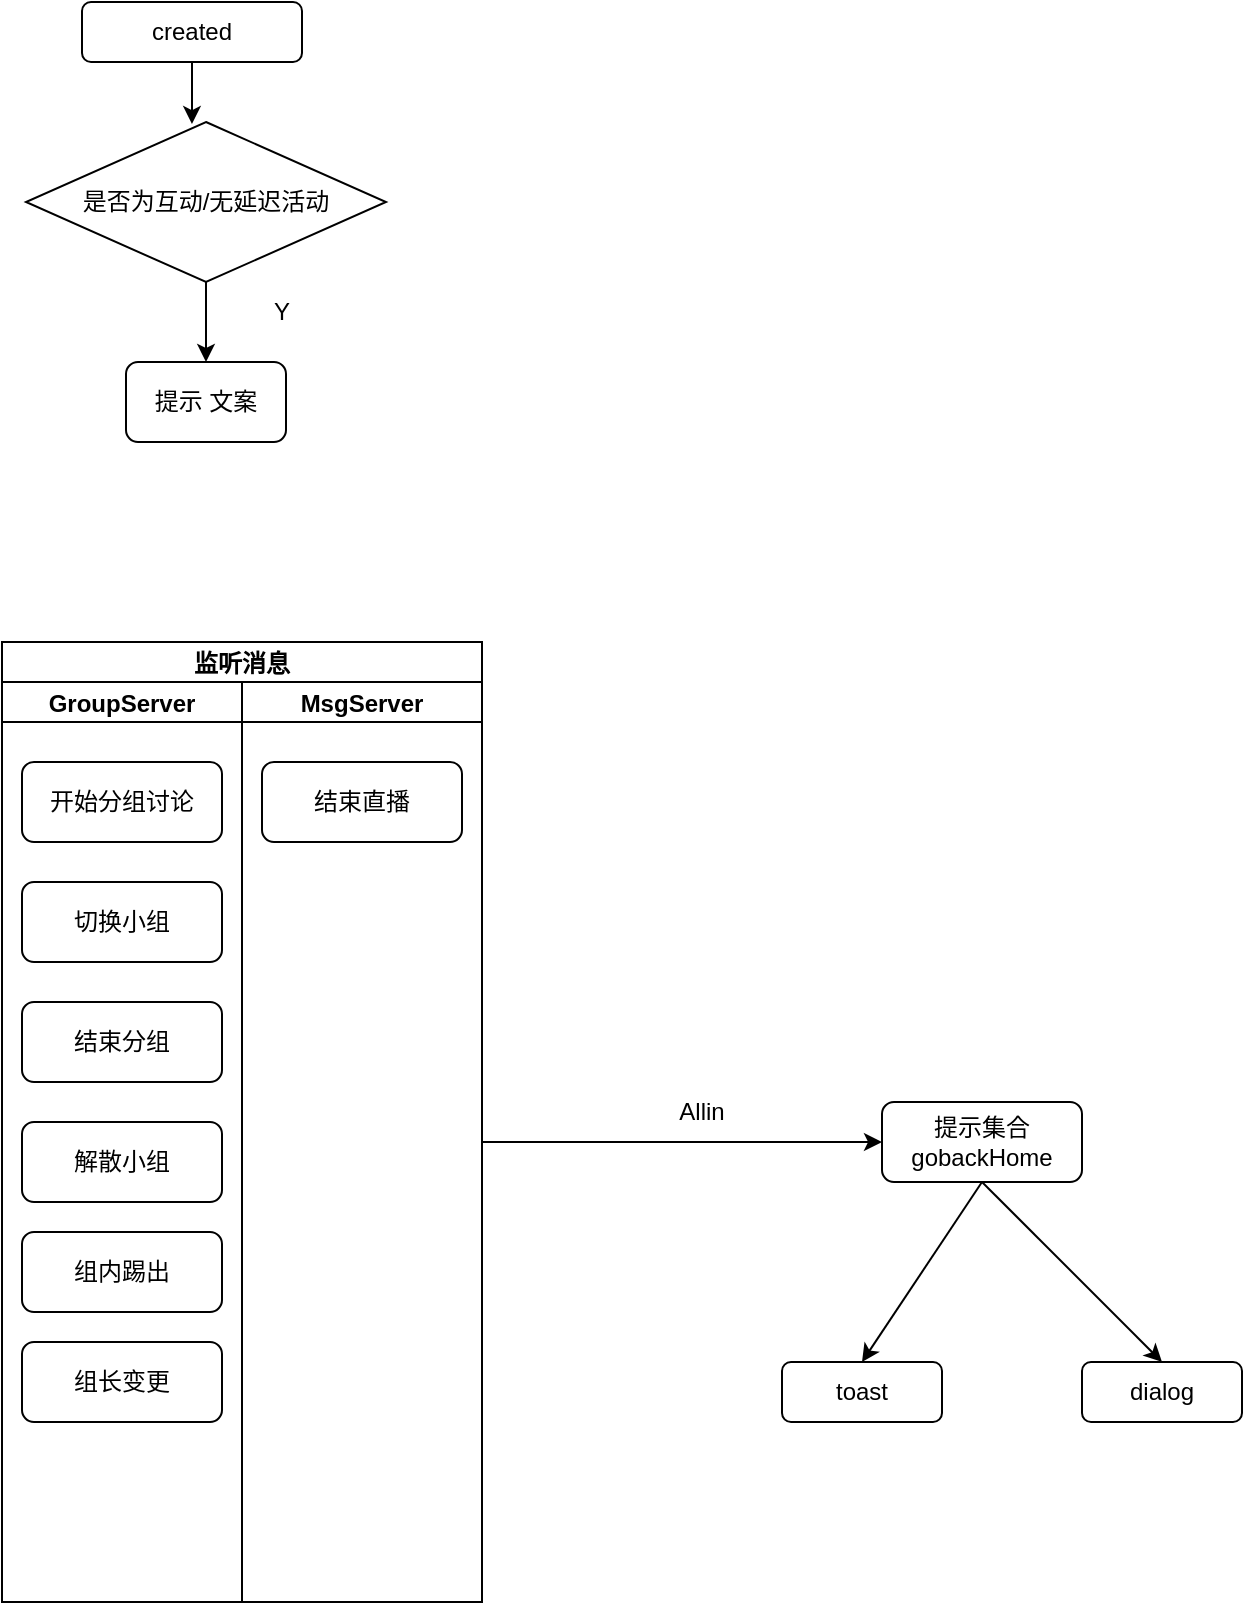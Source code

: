 <mxfile>
    <diagram id="usrjO3PniHPc07IOxnv7" name="第 1 页">
        <mxGraphModel dx="1192" dy="830" grid="1" gridSize="10" guides="1" tooltips="1" connect="1" arrows="1" fold="1" page="1" pageScale="1" pageWidth="827" pageHeight="1169" math="0" shadow="0">
            <root>
                <mxCell id="0"/>
                <mxCell id="1" parent="0"/>
                <mxCell id="5" style="edgeStyle=none;html=1;exitX=0.5;exitY=1;exitDx=0;exitDy=0;entryX=0.461;entryY=0.013;entryDx=0;entryDy=0;entryPerimeter=0;" edge="1" parent="1" source="2" target="3">
                    <mxGeometry relative="1" as="geometry"/>
                </mxCell>
                <mxCell id="2" value="created" style="rounded=1;whiteSpace=wrap;html=1;" vertex="1" parent="1">
                    <mxGeometry x="150" y="10" width="110" height="30" as="geometry"/>
                </mxCell>
                <mxCell id="6" style="edgeStyle=none;html=1;exitX=0.5;exitY=1;exitDx=0;exitDy=0;" edge="1" parent="1" source="3" target="4">
                    <mxGeometry relative="1" as="geometry"/>
                </mxCell>
                <mxCell id="3" value="是否为互动/无延迟活动" style="rhombus;whiteSpace=wrap;html=1;" vertex="1" parent="1">
                    <mxGeometry x="122" y="70" width="180" height="80" as="geometry"/>
                </mxCell>
                <mxCell id="4" value="提示 文案" style="rounded=1;whiteSpace=wrap;html=1;" vertex="1" parent="1">
                    <mxGeometry x="172" y="190" width="80" height="40" as="geometry"/>
                </mxCell>
                <mxCell id="34" style="edgeStyle=none;html=1;exitX=0.5;exitY=1;exitDx=0;exitDy=0;entryX=0.5;entryY=0;entryDx=0;entryDy=0;" edge="1" parent="1" source="14" target="32">
                    <mxGeometry relative="1" as="geometry"/>
                </mxCell>
                <mxCell id="35" style="edgeStyle=none;html=1;exitX=0.5;exitY=1;exitDx=0;exitDy=0;entryX=0.5;entryY=0;entryDx=0;entryDy=0;" edge="1" parent="1" source="14" target="33">
                    <mxGeometry relative="1" as="geometry"/>
                </mxCell>
                <mxCell id="14" value="提示集合&lt;br&gt;gobackHome" style="rounded=1;whiteSpace=wrap;html=1;" vertex="1" parent="1">
                    <mxGeometry x="550" y="560" width="100" height="40" as="geometry"/>
                </mxCell>
                <mxCell id="22" value="Y" style="text;html=1;strokeColor=none;fillColor=none;align=center;verticalAlign=middle;whiteSpace=wrap;rounded=0;" vertex="1" parent="1">
                    <mxGeometry x="220" y="150" width="60" height="30" as="geometry"/>
                </mxCell>
                <mxCell id="25" value="监听消息" style="swimlane;childLayout=stackLayout;resizeParent=1;resizeParentMax=0;startSize=20;" vertex="1" parent="1">
                    <mxGeometry x="110" y="330" width="240" height="480" as="geometry"/>
                </mxCell>
                <mxCell id="26" value="GroupServer" style="swimlane;startSize=20;" vertex="1" parent="25">
                    <mxGeometry y="20" width="120" height="460" as="geometry"/>
                </mxCell>
                <mxCell id="7" value="开始分组讨论" style="rounded=1;whiteSpace=wrap;html=1;" vertex="1" parent="26">
                    <mxGeometry x="10" y="40" width="100" height="40" as="geometry"/>
                </mxCell>
                <mxCell id="8" value="切换小组" style="rounded=1;whiteSpace=wrap;html=1;" vertex="1" parent="26">
                    <mxGeometry x="10" y="100" width="100" height="40" as="geometry"/>
                </mxCell>
                <mxCell id="9" value="结束分组" style="rounded=1;whiteSpace=wrap;html=1;" vertex="1" parent="26">
                    <mxGeometry x="10" y="160" width="100" height="40" as="geometry"/>
                </mxCell>
                <mxCell id="10" value="解散小组" style="rounded=1;whiteSpace=wrap;html=1;" vertex="1" parent="26">
                    <mxGeometry x="10" y="220" width="100" height="40" as="geometry"/>
                </mxCell>
                <mxCell id="11" value="组内踢出" style="rounded=1;whiteSpace=wrap;html=1;" vertex="1" parent="26">
                    <mxGeometry x="10" y="275" width="100" height="40" as="geometry"/>
                </mxCell>
                <mxCell id="12" value="组长变更" style="rounded=1;whiteSpace=wrap;html=1;" vertex="1" parent="26">
                    <mxGeometry x="10" y="330" width="100" height="40" as="geometry"/>
                </mxCell>
                <mxCell id="27" value="MsgServer" style="swimlane;startSize=20;" vertex="1" parent="25">
                    <mxGeometry x="120" y="20" width="120" height="460" as="geometry"/>
                </mxCell>
                <mxCell id="13" value="结束直播" style="rounded=1;whiteSpace=wrap;html=1;" vertex="1" parent="27">
                    <mxGeometry x="10" y="40" width="100" height="40" as="geometry"/>
                </mxCell>
                <mxCell id="30" style="edgeStyle=none;html=1;" edge="1" parent="1" source="27">
                    <mxGeometry relative="1" as="geometry">
                        <mxPoint x="550" y="580" as="targetPoint"/>
                    </mxGeometry>
                </mxCell>
                <mxCell id="31" value="Allin" style="text;html=1;strokeColor=none;fillColor=none;align=center;verticalAlign=middle;whiteSpace=wrap;rounded=0;" vertex="1" parent="1">
                    <mxGeometry x="430" y="550" width="60" height="30" as="geometry"/>
                </mxCell>
                <mxCell id="32" value="toast" style="rounded=1;whiteSpace=wrap;html=1;" vertex="1" parent="1">
                    <mxGeometry x="500" y="690" width="80" height="30" as="geometry"/>
                </mxCell>
                <mxCell id="33" value="dialog" style="rounded=1;whiteSpace=wrap;html=1;" vertex="1" parent="1">
                    <mxGeometry x="650" y="690" width="80" height="30" as="geometry"/>
                </mxCell>
            </root>
        </mxGraphModel>
    </diagram>
</mxfile>